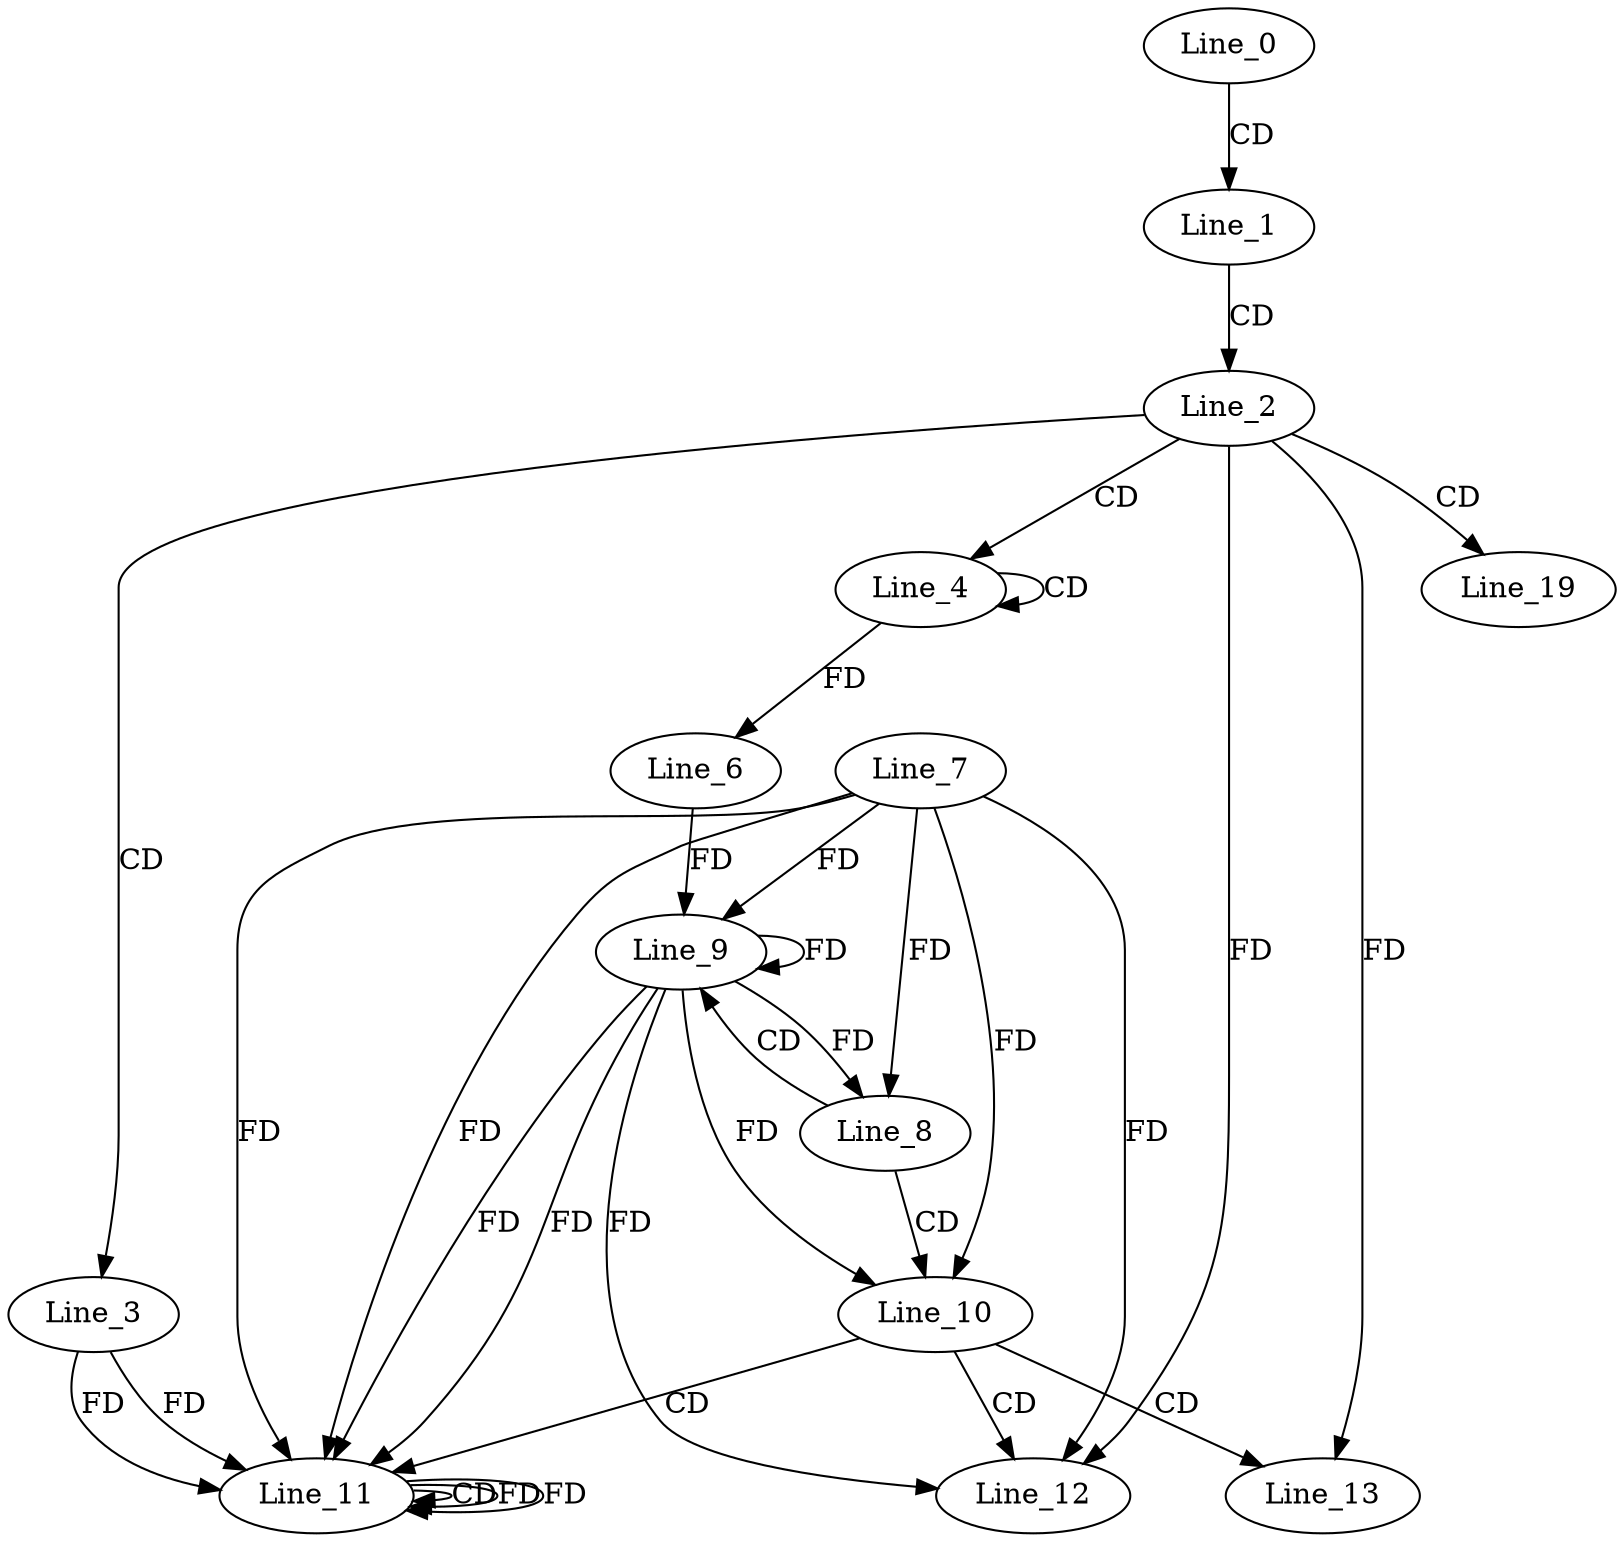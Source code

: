 digraph G {
  Line_0;
  Line_1;
  Line_2;
  Line_3;
  Line_4;
  Line_4;
  Line_6;
  Line_7;
  Line_8;
  Line_9;
  Line_9;
  Line_6;
  Line_10;
  Line_11;
  Line_11;
  Line_11;
  Line_11;
  Line_12;
  Line_13;
  Line_19;
  Line_0 -> Line_1 [ label="CD" ];
  Line_1 -> Line_2 [ label="CD" ];
  Line_2 -> Line_3 [ label="CD" ];
  Line_2 -> Line_4 [ label="CD" ];
  Line_4 -> Line_4 [ label="CD" ];
  Line_4 -> Line_6 [ label="FD" ];
  Line_7 -> Line_8 [ label="FD" ];
  Line_8 -> Line_9 [ label="CD" ];
  Line_9 -> Line_9 [ label="FD" ];
  Line_7 -> Line_9 [ label="FD" ];
  Line_6 -> Line_9 [ label="FD" ];
  Line_8 -> Line_10 [ label="CD" ];
  Line_9 -> Line_10 [ label="FD" ];
  Line_7 -> Line_10 [ label="FD" ];
  Line_10 -> Line_11 [ label="CD" ];
  Line_3 -> Line_11 [ label="FD" ];
  Line_9 -> Line_11 [ label="FD" ];
  Line_7 -> Line_11 [ label="FD" ];
  Line_11 -> Line_11 [ label="CD" ];
  Line_11 -> Line_11 [ label="FD" ];
  Line_3 -> Line_11 [ label="FD" ];
  Line_9 -> Line_11 [ label="FD" ];
  Line_7 -> Line_11 [ label="FD" ];
  Line_10 -> Line_12 [ label="CD" ];
  Line_2 -> Line_12 [ label="FD" ];
  Line_9 -> Line_12 [ label="FD" ];
  Line_7 -> Line_12 [ label="FD" ];
  Line_10 -> Line_13 [ label="CD" ];
  Line_2 -> Line_13 [ label="FD" ];
  Line_2 -> Line_19 [ label="CD" ];
  Line_9 -> Line_8 [ label="FD" ];
  Line_11 -> Line_11 [ label="FD" ];
}
